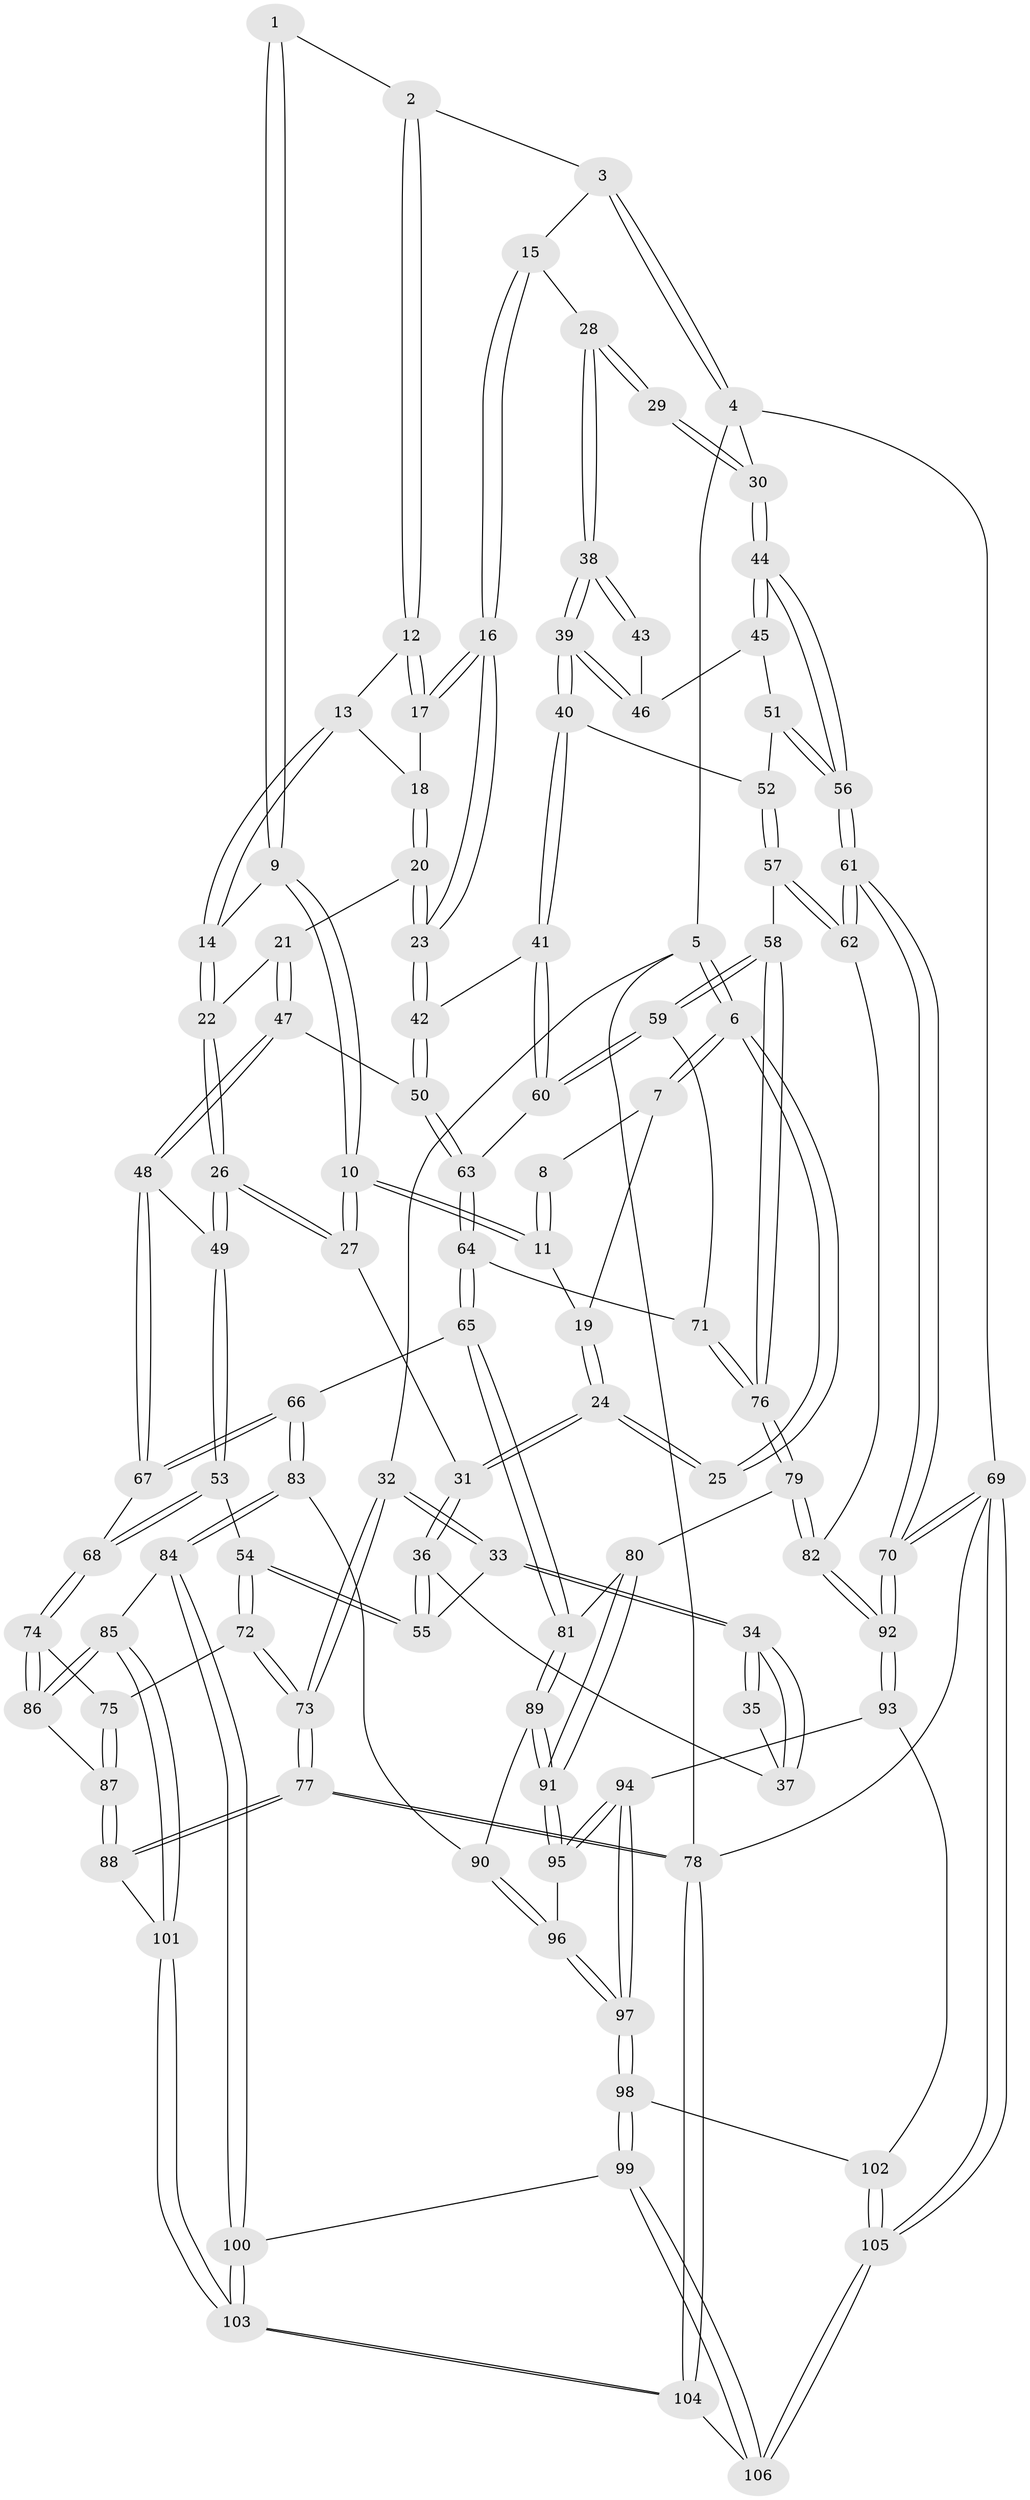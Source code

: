 // coarse degree distribution, {4: 0.2702702702702703, 8: 0.02702702702702703, 2: 0.04054054054054054, 5: 0.47297297297297297, 6: 0.12162162162162163, 3: 0.04054054054054054, 1: 0.013513513513513514, 7: 0.013513513513513514}
// Generated by graph-tools (version 1.1) at 2025/21/03/04/25 18:21:40]
// undirected, 106 vertices, 262 edges
graph export_dot {
graph [start="1"]
  node [color=gray90,style=filled];
  1 [pos="+0.46362469421083885+0"];
  2 [pos="+0.5948224550878908+0"];
  3 [pos="+0.6537487653978669+0"];
  4 [pos="+1+0"];
  5 [pos="+0+0"];
  6 [pos="+0+0"];
  7 [pos="+0+0"];
  8 [pos="+0.3007099703700013+0"];
  9 [pos="+0.43354003385753953+0.05558494651191654"];
  10 [pos="+0.32419497225729704+0.04417743837122456"];
  11 [pos="+0.3206023113244646+0.028075181568403284"];
  12 [pos="+0.5295687004638951+0"];
  13 [pos="+0.5132805406155515+0.02072916565109192"];
  14 [pos="+0.4385074429012338+0.05919433173083193"];
  15 [pos="+0.6815720430134097+0.007455556657423037"];
  16 [pos="+0.6401529377054124+0.09095528402483086"];
  17 [pos="+0.5817587973786212+0.0667659536959663"];
  18 [pos="+0.5287728011141395+0.06282537254631415"];
  19 [pos="+0.15320246997072762+0.0281649863311663"];
  20 [pos="+0.5094299353631906+0.1199950965754688"];
  21 [pos="+0.5065189253184855+0.12060175506378379"];
  22 [pos="+0.4585266833937857+0.11422784735822311"];
  23 [pos="+0.6300890751637087+0.16500717730814896"];
  24 [pos="+0.1637102439323865+0.11168888545410104"];
  25 [pos="+0.053129436752547506+0.0838090329148045"];
  26 [pos="+0.38381616298708277+0.2053618848869812"];
  27 [pos="+0.29421629238610086+0.13025916438505117"];
  28 [pos="+0.782671519937841+0.0775103734450513"];
  29 [pos="+0.9729015939117847+0"];
  30 [pos="+1+0"];
  31 [pos="+0.1859547638886913+0.16032752850549079"];
  32 [pos="+0+0.24666008113309643"];
  33 [pos="+0+0.2325871356784392"];
  34 [pos="+0+0.21318278402301377"];
  35 [pos="+0.046710465568135705+0.10741380375799729"];
  36 [pos="+0.1710415593165312+0.18698299942680163"];
  37 [pos="+0.12723954725907002+0.18942623492752583"];
  38 [pos="+0.787381635941443+0.12560304499930192"];
  39 [pos="+0.7786163786475886+0.1698016742123106"];
  40 [pos="+0.754081886979913+0.2123081289285237"];
  41 [pos="+0.6655501397420586+0.23607718592279633"];
  42 [pos="+0.6493419324940075+0.22549337886681273"];
  43 [pos="+0.8612950657821551+0.1127494030995681"];
  44 [pos="+1+0.1376408894273403"];
  45 [pos="+0.8742131808068432+0.15620741820054063"];
  46 [pos="+0.8738727938982219+0.15607346442865525"];
  47 [pos="+0.48960725857763665+0.2748422256049172"];
  48 [pos="+0.4886775366706548+0.27498977682571124"];
  49 [pos="+0.39517825392681005+0.2387984751460646"];
  50 [pos="+0.495824404218022+0.27496167816232087"];
  51 [pos="+0.8632385283778145+0.2743842093492206"];
  52 [pos="+0.8622347404545655+0.2747637202201107"];
  53 [pos="+0.2843469719528565+0.36920739472942227"];
  54 [pos="+0.1998461693253112+0.36106100209247116"];
  55 [pos="+0.1936098183559342+0.34378562370476373"];
  56 [pos="+1+0.2101476177550888"];
  57 [pos="+0.8283975100975078+0.4321723479542892"];
  58 [pos="+0.7831364174236343+0.44245458425571016"];
  59 [pos="+0.6770061362174775+0.3113805226392499"];
  60 [pos="+0.673959461433438+0.30127918038623924"];
  61 [pos="+1+0.4959982662936249"];
  62 [pos="+0.8982245428902792+0.4591804954989376"];
  63 [pos="+0.5537255704439346+0.37607273040480227"];
  64 [pos="+0.557135514958076+0.4651603818924677"];
  65 [pos="+0.5211521152070183+0.5025632219136452"];
  66 [pos="+0.46495751880760994+0.5091761295921844"];
  67 [pos="+0.42867354402593716+0.49150346380305815"];
  68 [pos="+0.400787629257979+0.48926488162455745"];
  69 [pos="+1+1"];
  70 [pos="+1+1"];
  71 [pos="+0.5908558726980914+0.4507975711451291"];
  72 [pos="+0.09637702590565225+0.47926870763611146"];
  73 [pos="+0+0.5016814044010686"];
  74 [pos="+0.31772539555970963+0.5718373982578739"];
  75 [pos="+0.130043835230231+0.5196386016965534"];
  76 [pos="+0.7582894187142426+0.47339264696618083"];
  77 [pos="+0+1"];
  78 [pos="+0+1"];
  79 [pos="+0.7253534854449066+0.589863680953075"];
  80 [pos="+0.7072299635420168+0.6003428848072278"];
  81 [pos="+0.606476496367886+0.5738534524184564"];
  82 [pos="+0.8323443322805311+0.646162026080548"];
  83 [pos="+0.46919081476553043+0.6787982889500825"];
  84 [pos="+0.40578290718873383+0.7355368440477394"];
  85 [pos="+0.32666141602154136+0.7264581981365189"];
  86 [pos="+0.29786026483844386+0.6958718456341376"];
  87 [pos="+0.17616544071565785+0.6943201071807378"];
  88 [pos="+0.09024847631084322+0.7798834005051902"];
  89 [pos="+0.5585615513079312+0.6805148312159465"];
  90 [pos="+0.5277929483842517+0.6946249067246693"];
  91 [pos="+0.6752384289576349+0.7097180289204591"];
  92 [pos="+1+0.9761996744496381"];
  93 [pos="+0.6916121502197536+0.7440244471686723"];
  94 [pos="+0.6792201472053625+0.727460231213696"];
  95 [pos="+0.6765958338550196+0.7187211355235602"];
  96 [pos="+0.5508852877334443+0.74762276260196"];
  97 [pos="+0.5594789480736495+0.8117415363570833"];
  98 [pos="+0.5424975167252196+0.8676659876086229"];
  99 [pos="+0.5039457619426739+0.8811127388146984"];
  100 [pos="+0.48197654027767783+0.882864899244776"];
  101 [pos="+0.2811428786723321+0.8565668570454991"];
  102 [pos="+0.6336232712675451+0.8929914204261551"];
  103 [pos="+0.31959657498559113+1"];
  104 [pos="+0.27082620274637226+1"];
  105 [pos="+1+1"];
  106 [pos="+0.6567532510230298+1"];
  1 -- 2;
  1 -- 9;
  1 -- 9;
  2 -- 3;
  2 -- 12;
  2 -- 12;
  3 -- 4;
  3 -- 4;
  3 -- 15;
  4 -- 5;
  4 -- 30;
  4 -- 69;
  5 -- 6;
  5 -- 6;
  5 -- 32;
  5 -- 78;
  6 -- 7;
  6 -- 7;
  6 -- 25;
  6 -- 25;
  7 -- 8;
  7 -- 19;
  8 -- 11;
  8 -- 11;
  9 -- 10;
  9 -- 10;
  9 -- 14;
  10 -- 11;
  10 -- 11;
  10 -- 27;
  10 -- 27;
  11 -- 19;
  12 -- 13;
  12 -- 17;
  12 -- 17;
  13 -- 14;
  13 -- 14;
  13 -- 18;
  14 -- 22;
  14 -- 22;
  15 -- 16;
  15 -- 16;
  15 -- 28;
  16 -- 17;
  16 -- 17;
  16 -- 23;
  16 -- 23;
  17 -- 18;
  18 -- 20;
  18 -- 20;
  19 -- 24;
  19 -- 24;
  20 -- 21;
  20 -- 23;
  20 -- 23;
  21 -- 22;
  21 -- 47;
  21 -- 47;
  22 -- 26;
  22 -- 26;
  23 -- 42;
  23 -- 42;
  24 -- 25;
  24 -- 25;
  24 -- 31;
  24 -- 31;
  26 -- 27;
  26 -- 27;
  26 -- 49;
  26 -- 49;
  27 -- 31;
  28 -- 29;
  28 -- 29;
  28 -- 38;
  28 -- 38;
  29 -- 30;
  29 -- 30;
  30 -- 44;
  30 -- 44;
  31 -- 36;
  31 -- 36;
  32 -- 33;
  32 -- 33;
  32 -- 73;
  32 -- 73;
  33 -- 34;
  33 -- 34;
  33 -- 55;
  34 -- 35;
  34 -- 35;
  34 -- 37;
  34 -- 37;
  35 -- 37;
  36 -- 37;
  36 -- 55;
  36 -- 55;
  38 -- 39;
  38 -- 39;
  38 -- 43;
  38 -- 43;
  39 -- 40;
  39 -- 40;
  39 -- 46;
  39 -- 46;
  40 -- 41;
  40 -- 41;
  40 -- 52;
  41 -- 42;
  41 -- 60;
  41 -- 60;
  42 -- 50;
  42 -- 50;
  43 -- 46;
  44 -- 45;
  44 -- 45;
  44 -- 56;
  44 -- 56;
  45 -- 46;
  45 -- 51;
  47 -- 48;
  47 -- 48;
  47 -- 50;
  48 -- 49;
  48 -- 67;
  48 -- 67;
  49 -- 53;
  49 -- 53;
  50 -- 63;
  50 -- 63;
  51 -- 52;
  51 -- 56;
  51 -- 56;
  52 -- 57;
  52 -- 57;
  53 -- 54;
  53 -- 68;
  53 -- 68;
  54 -- 55;
  54 -- 55;
  54 -- 72;
  54 -- 72;
  56 -- 61;
  56 -- 61;
  57 -- 58;
  57 -- 62;
  57 -- 62;
  58 -- 59;
  58 -- 59;
  58 -- 76;
  58 -- 76;
  59 -- 60;
  59 -- 60;
  59 -- 71;
  60 -- 63;
  61 -- 62;
  61 -- 62;
  61 -- 70;
  61 -- 70;
  62 -- 82;
  63 -- 64;
  63 -- 64;
  64 -- 65;
  64 -- 65;
  64 -- 71;
  65 -- 66;
  65 -- 81;
  65 -- 81;
  66 -- 67;
  66 -- 67;
  66 -- 83;
  66 -- 83;
  67 -- 68;
  68 -- 74;
  68 -- 74;
  69 -- 70;
  69 -- 70;
  69 -- 105;
  69 -- 105;
  69 -- 78;
  70 -- 92;
  70 -- 92;
  71 -- 76;
  71 -- 76;
  72 -- 73;
  72 -- 73;
  72 -- 75;
  73 -- 77;
  73 -- 77;
  74 -- 75;
  74 -- 86;
  74 -- 86;
  75 -- 87;
  75 -- 87;
  76 -- 79;
  76 -- 79;
  77 -- 78;
  77 -- 78;
  77 -- 88;
  77 -- 88;
  78 -- 104;
  78 -- 104;
  79 -- 80;
  79 -- 82;
  79 -- 82;
  80 -- 81;
  80 -- 91;
  80 -- 91;
  81 -- 89;
  81 -- 89;
  82 -- 92;
  82 -- 92;
  83 -- 84;
  83 -- 84;
  83 -- 90;
  84 -- 85;
  84 -- 100;
  84 -- 100;
  85 -- 86;
  85 -- 86;
  85 -- 101;
  85 -- 101;
  86 -- 87;
  87 -- 88;
  87 -- 88;
  88 -- 101;
  89 -- 90;
  89 -- 91;
  89 -- 91;
  90 -- 96;
  90 -- 96;
  91 -- 95;
  91 -- 95;
  92 -- 93;
  92 -- 93;
  93 -- 94;
  93 -- 102;
  94 -- 95;
  94 -- 95;
  94 -- 97;
  94 -- 97;
  95 -- 96;
  96 -- 97;
  96 -- 97;
  97 -- 98;
  97 -- 98;
  98 -- 99;
  98 -- 99;
  98 -- 102;
  99 -- 100;
  99 -- 106;
  99 -- 106;
  100 -- 103;
  100 -- 103;
  101 -- 103;
  101 -- 103;
  102 -- 105;
  102 -- 105;
  103 -- 104;
  103 -- 104;
  104 -- 106;
  105 -- 106;
  105 -- 106;
}
